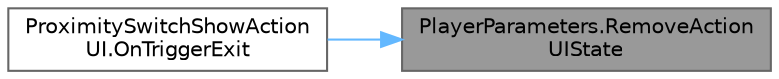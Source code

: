 digraph "PlayerParameters.RemoveActionUIState"
{
 // LATEX_PDF_SIZE
  bgcolor="transparent";
  edge [fontname=Helvetica,fontsize=10,labelfontname=Helvetica,labelfontsize=10];
  node [fontname=Helvetica,fontsize=10,shape=box,height=0.2,width=0.4];
  rankdir="RL";
  Node1 [id="Node000001",label="PlayerParameters.RemoveAction\lUIState",height=0.2,width=0.4,color="gray40", fillcolor="grey60", style="filled", fontcolor="black",tooltip=" "];
  Node1 -> Node2 [id="edge1_Node000001_Node000002",dir="back",color="steelblue1",style="solid",tooltip=" "];
  Node2 [id="Node000002",label="ProximitySwitchShowAction\lUI.OnTriggerExit",height=0.2,width=0.4,color="grey40", fillcolor="white", style="filled",URL="$class_proximity_switch_show_action_u_i.html#ae4b38854ffa06ddd1749b098c62edb02",tooltip=" "];
}
